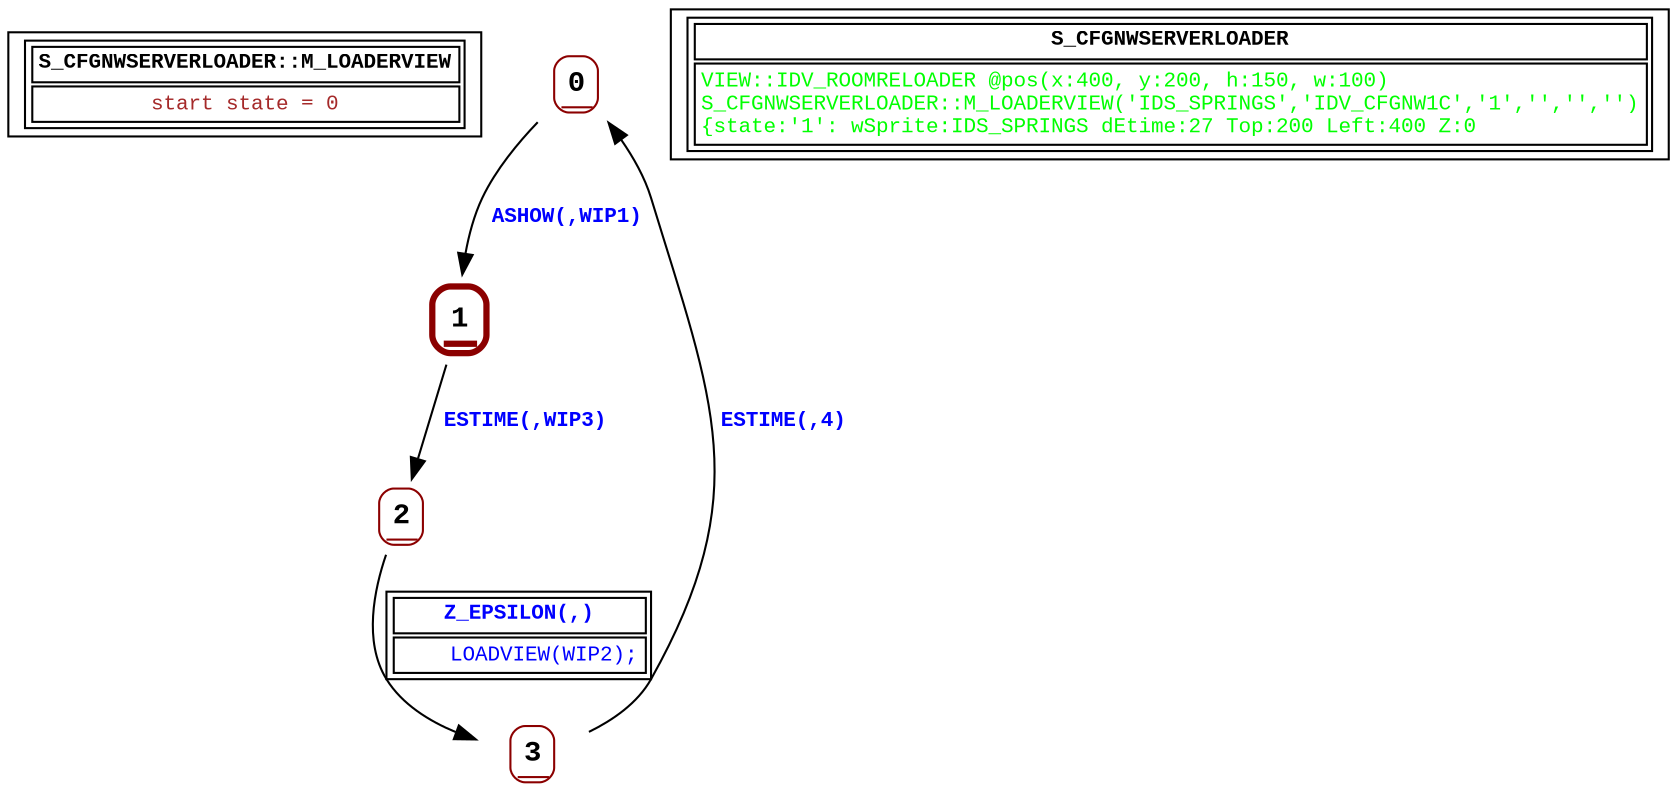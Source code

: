 digraph Automaton {
 fontname="Courier New"
	node [shape=oval, fontname="Courier New"];
	filename[shape = record, fontsize=10, label=< <table border="1"><tr><td><b>S_CFGNWSERVERLOADER::M_LOADERVIEW<br align="left"/></b></td></tr>
<tr><td><font point-size="10" color ="brown">start state = 0<br align="left"/></font></td></tr></table>>
];
	0[shape = none, fontsize=14, label=< <table border="1" color="darkred" style="rounded"><tr><td sides="b"><b>0<br align="left"/></b></td></tr>
</table>>];
"0" -> "1" [fontcolor=blue,fontsize=10,fontname="Courier New", label=< <table border="0"><tr><td><b>ASHOW(,WIP1)<br align="left"/></b></td></tr>
</table>>
];
	1[shape = none, fontsize=14, label=< <table border="3" color="darkred" style="rounded"><tr><td sides="b"><b>1<br align="left"/></b></td></tr>
</table>>];
"1" -> "2" [fontcolor=blue,fontsize=10,fontname="Courier New", label=< <table border="0"><tr><td><b>ESTIME(,WIP3)<br align="left"/></b></td></tr>
</table>>
];
	2[shape = none, fontsize=14, label=< <table border="1" color="darkred" style="rounded"><tr><td sides="b"><b>2<br align="left"/></b></td></tr>
</table>>];
"2" -> "3" [fontcolor=blue,fontsize=10,fontname="Courier New", label=< <table border="1"><tr><td><b>Z_EPSILON(,)<br align="left"/></b></td></tr>
<tr><td><font point-size="10" color ="blue">    LOADVIEW(WIP2);<br align="left"/></font></td></tr></table>>
];
	3[shape = none, fontsize=14, label=< <table border="1" color="darkred" style="rounded"><tr><td sides="b"><b>3<br align="left"/></b></td></tr>
</table>>];
"3" -> "0" [fontcolor=blue,fontsize=10,fontname="Courier New", label=< <table border="0"><tr><td><b>ESTIME(,4)<br align="left"/></b></td></tr>
</table>>
];
	status[shape = record, fontsize=10, label=< <table border="1"><tr><td><b>S_CFGNWSERVERLOADER<br align="left"/></b></td></tr>
<tr><td><font point-size="10" color ="green">VIEW::IDV_ROOMRELOADER @pos(x:400, y:200, h:150, w:100)<br align="left"/>S_CFGNWSERVERLOADER::M_LOADERVIEW(&apos;IDS_SPRINGS&apos;,&apos;IDV_CFGNW1C&apos;,&apos;1&apos;,&apos;&apos;,&apos;&apos;,&apos;&apos;)<br align="left"/>			&#123;state:&apos;1&apos;: wSprite:IDS_SPRINGS dEtime:27 Top:200 Left:400 Z:0<br align="left"/></font></td></tr></table>>
];
}
